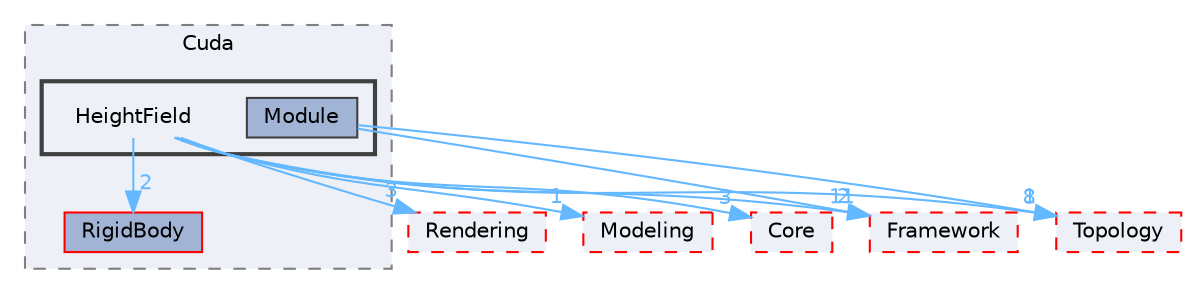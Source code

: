 digraph "D:/Peridyno/peridyno/src/Dynamics/Cuda/HeightField"
{
 // LATEX_PDF_SIZE
  bgcolor="transparent";
  edge [fontname=Helvetica,fontsize=10,labelfontname=Helvetica,labelfontsize=10];
  node [fontname=Helvetica,fontsize=10,shape=box,height=0.2,width=0.4];
  compound=true
  subgraph clusterdir_5b6078a30aa2f816f8ccd07bd3a8bd2d {
    graph [ bgcolor="#edf0f7", pencolor="grey50", label="Cuda", fontname=Helvetica,fontsize=10 style="filled,dashed", URL="dir_5b6078a30aa2f816f8ccd07bd3a8bd2d.html",tooltip=""]
  dir_b0683d05cd6290cc82bac308306ede2e [label="RigidBody", fillcolor="#a2b4d6", color="red", style="filled", URL="dir_b0683d05cd6290cc82bac308306ede2e.html",tooltip=""];
  subgraph clusterdir_f1be09a97a552c4cfcb5de2773a8fd0c {
    graph [ bgcolor="#edf0f7", pencolor="grey25", label="", fontname=Helvetica,fontsize=10 style="filled,bold", URL="dir_f1be09a97a552c4cfcb5de2773a8fd0c.html",tooltip=""]
    dir_f1be09a97a552c4cfcb5de2773a8fd0c [shape=plaintext, label="HeightField"];
  dir_d7ac605f450256df1baa9f8979495546 [label="Module", fillcolor="#a2b4d6", color="grey25", style="filled", URL="dir_d7ac605f450256df1baa9f8979495546.html",tooltip=""];
  }
  }
  dir_18ab09de471ddf4a6c726bf6f36eb1c9 [label="Core", fillcolor="#edf0f7", color="red", style="filled,dashed", URL="dir_18ab09de471ddf4a6c726bf6f36eb1c9.html",tooltip=""];
  dir_7098558150fb41b4059e7cec4fdfe2bf [label="Modeling", fillcolor="#edf0f7", color="red", style="filled,dashed", URL="dir_7098558150fb41b4059e7cec4fdfe2bf.html",tooltip=""];
  dir_72c161997c5186b0a4bbf39a44809cf4 [label="Framework", fillcolor="#edf0f7", color="red", style="filled,dashed", URL="dir_72c161997c5186b0a4bbf39a44809cf4.html",tooltip=""];
  dir_764a12c72bc3d9052d5e3ebe390f3c27 [label="Rendering", fillcolor="#edf0f7", color="red", style="filled,dashed", URL="dir_764a12c72bc3d9052d5e3ebe390f3c27.html",tooltip=""];
  dir_7ded34adb3e08c5a039f89f629ad7b33 [label="Topology", fillcolor="#edf0f7", color="red", style="filled,dashed", URL="dir_7ded34adb3e08c5a039f89f629ad7b33.html",tooltip=""];
  dir_f1be09a97a552c4cfcb5de2773a8fd0c->dir_18ab09de471ddf4a6c726bf6f36eb1c9 [headlabel="3", labeldistance=1.5 headhref="dir_000031_000014.html" href="dir_000031_000014.html" color="steelblue1" fontcolor="steelblue1"];
  dir_f1be09a97a552c4cfcb5de2773a8fd0c->dir_7098558150fb41b4059e7cec4fdfe2bf [headlabel="1", labeldistance=1.5 headhref="dir_000031_000042.html" href="dir_000031_000042.html" color="steelblue1" fontcolor="steelblue1"];
  dir_f1be09a97a552c4cfcb5de2773a8fd0c->dir_72c161997c5186b0a4bbf39a44809cf4 [headlabel="11", labeldistance=1.5 headhref="dir_000031_000027.html" href="dir_000031_000027.html" color="steelblue1" fontcolor="steelblue1"];
  dir_f1be09a97a552c4cfcb5de2773a8fd0c->dir_764a12c72bc3d9052d5e3ebe390f3c27 [headlabel="3", labeldistance=1.5 headhref="dir_000031_000072.html" href="dir_000031_000072.html" color="steelblue1" fontcolor="steelblue1"];
  dir_f1be09a97a552c4cfcb5de2773a8fd0c->dir_7ded34adb3e08c5a039f89f629ad7b33 [headlabel="8", labeldistance=1.5 headhref="dir_000031_000081.html" href="dir_000031_000081.html" color="steelblue1" fontcolor="steelblue1"];
  dir_f1be09a97a552c4cfcb5de2773a8fd0c->dir_b0683d05cd6290cc82bac308306ede2e [headlabel="2", labeldistance=1.5 headhref="dir_000031_000074.html" href="dir_000031_000074.html" color="steelblue1" fontcolor="steelblue1"];
  dir_d7ac605f450256df1baa9f8979495546->dir_72c161997c5186b0a4bbf39a44809cf4 [headlabel="2", labeldistance=1.5 headhref="dir_000044_000027.html" href="dir_000044_000027.html" color="steelblue1" fontcolor="steelblue1"];
  dir_d7ac605f450256df1baa9f8979495546->dir_7ded34adb3e08c5a039f89f629ad7b33 [headlabel="1", labeldistance=1.5 headhref="dir_000044_000081.html" href="dir_000044_000081.html" color="steelblue1" fontcolor="steelblue1"];
}

